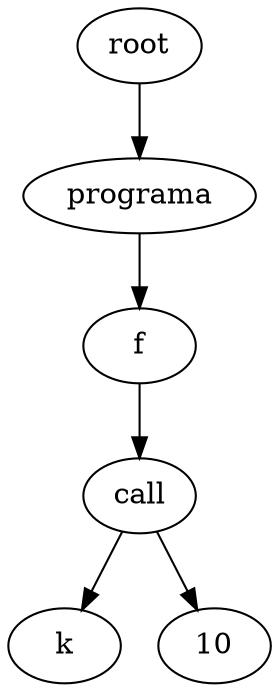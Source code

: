 digraph G {
node_0x9ee9890 [label="k"]
node_0x9ee98d0 [label="10"]
node_0x9ee9900 [label="call"]
node_0x9ee9900 -> node_0x9ee9890
node_0x9ee9900 -> node_0x9ee98d0
node_0x9ee98e8 [label="f"]
node_0x9ee98e8 -> node_0x9ee9900
node_0x9ee9930 [label="programa"]
node_0x9ee9930 -> node_0x9ee98e8
root -> node_0x9ee9930
  root [label="root"]
}
